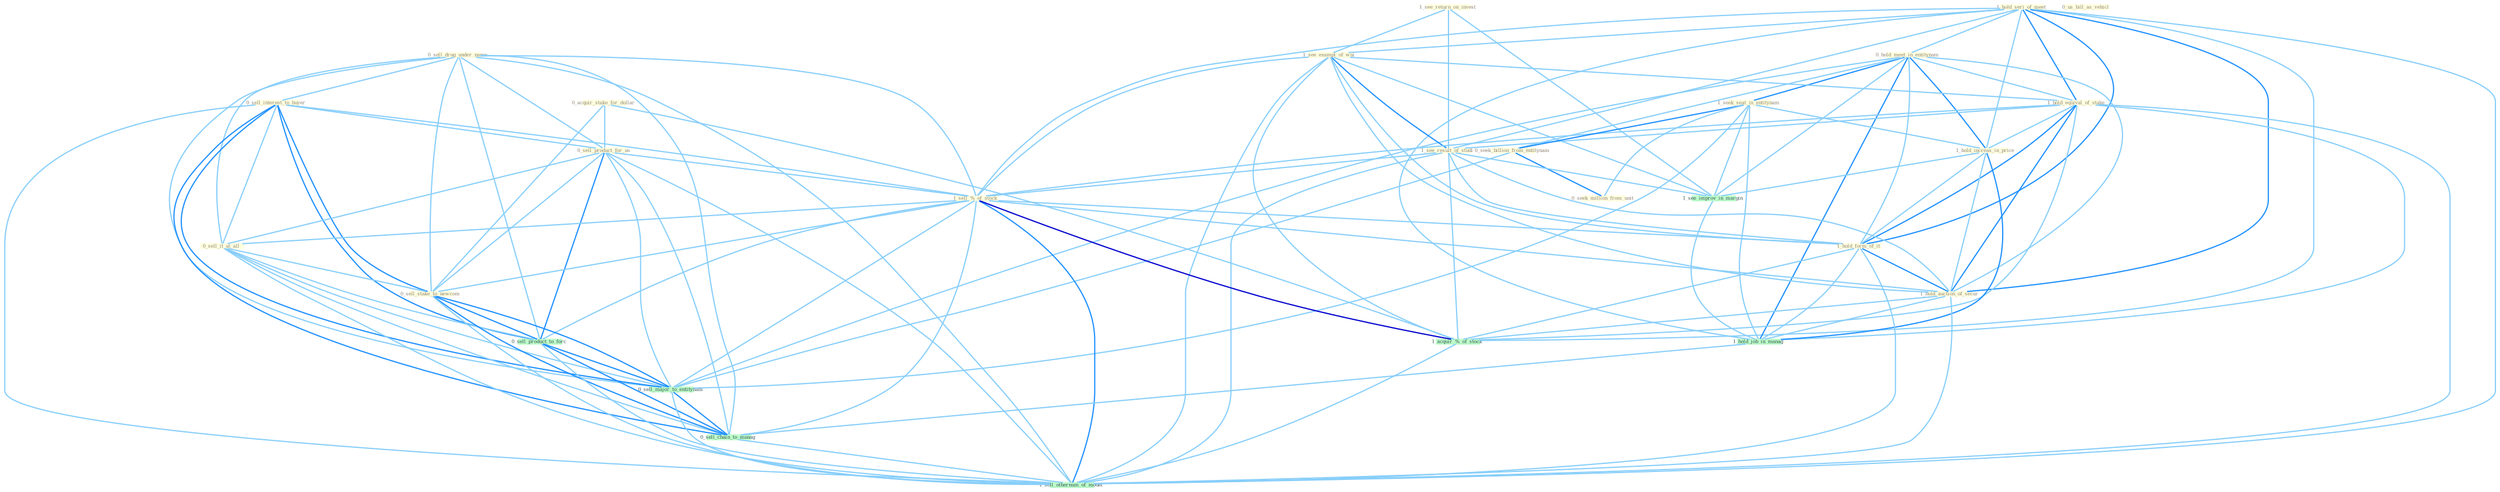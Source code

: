 Graph G{ 
    node
    [shape=polygon,style=filled,width=.5,height=.06,color="#BDFCC9",fixedsize=true,fontsize=4,
    fontcolor="#2f4f4f"];
    {node
    [color="#ffffe0", fontcolor="#8b7d6b"] "0_sell_drug_under_name " "1_see_return_on_invest " "1_hold_seri_of_meet " "0_sell_interest_to_buyer " "0_hold_meet_in_entitynam " "1_see_exampl_of_wai " "0_us_bill_as_vehicl " "0_acquir_stake_for_dollar " "0_sell_product_for_us " "1_hold_equival_of_stake " "1_seek_seat_in_entitynam " "0_seek_billion_from_entitynam " "1_hold_increas_in_price " "1_see_result_of_studi " "0_seek_million_from_unit " "1_sell_%_of_stock " "1_hold_form_of_it " "0_sell_it_at_all " "0_sell_stake_to_newcom " "1_hold_auction_of_secur "}
{node [color="#fff0f5", fontcolor="#b22222"]}
edge [color="#B0E2FF"];

	"0_sell_drug_under_name " -- "0_sell_interest_to_buyer " [w="1", color="#87cefa" ];
	"0_sell_drug_under_name " -- "0_sell_product_for_us " [w="1", color="#87cefa" ];
	"0_sell_drug_under_name " -- "1_sell_%_of_stock " [w="1", color="#87cefa" ];
	"0_sell_drug_under_name " -- "0_sell_it_at_all " [w="1", color="#87cefa" ];
	"0_sell_drug_under_name " -- "0_sell_stake_to_newcom " [w="1", color="#87cefa" ];
	"0_sell_drug_under_name " -- "0_sell_product_to_forc " [w="1", color="#87cefa" ];
	"0_sell_drug_under_name " -- "0_sell_major_to_entitynam " [w="1", color="#87cefa" ];
	"0_sell_drug_under_name " -- "0_sell_chain_to_manag " [w="1", color="#87cefa" ];
	"0_sell_drug_under_name " -- "1_sell_othernum_of_model " [w="1", color="#87cefa" ];
	"1_see_return_on_invest " -- "1_see_exampl_of_wai " [w="1", color="#87cefa" ];
	"1_see_return_on_invest " -- "1_see_result_of_studi " [w="1", color="#87cefa" ];
	"1_see_return_on_invest " -- "1_see_improv_in_margin " [w="1", color="#87cefa" ];
	"1_hold_seri_of_meet " -- "0_hold_meet_in_entitynam " [w="1", color="#87cefa" ];
	"1_hold_seri_of_meet " -- "1_see_exampl_of_wai " [w="1", color="#87cefa" ];
	"1_hold_seri_of_meet " -- "1_hold_equival_of_stake " [w="2", color="#1e90ff" , len=0.8];
	"1_hold_seri_of_meet " -- "1_hold_increas_in_price " [w="1", color="#87cefa" ];
	"1_hold_seri_of_meet " -- "1_see_result_of_studi " [w="1", color="#87cefa" ];
	"1_hold_seri_of_meet " -- "1_sell_%_of_stock " [w="1", color="#87cefa" ];
	"1_hold_seri_of_meet " -- "1_hold_form_of_it " [w="2", color="#1e90ff" , len=0.8];
	"1_hold_seri_of_meet " -- "1_hold_auction_of_secur " [w="2", color="#1e90ff" , len=0.8];
	"1_hold_seri_of_meet " -- "1_acquir_%_of_stock " [w="1", color="#87cefa" ];
	"1_hold_seri_of_meet " -- "1_hold_job_in_manag " [w="1", color="#87cefa" ];
	"1_hold_seri_of_meet " -- "1_sell_othernum_of_model " [w="1", color="#87cefa" ];
	"0_sell_interest_to_buyer " -- "0_sell_product_for_us " [w="1", color="#87cefa" ];
	"0_sell_interest_to_buyer " -- "1_sell_%_of_stock " [w="1", color="#87cefa" ];
	"0_sell_interest_to_buyer " -- "0_sell_it_at_all " [w="1", color="#87cefa" ];
	"0_sell_interest_to_buyer " -- "0_sell_stake_to_newcom " [w="2", color="#1e90ff" , len=0.8];
	"0_sell_interest_to_buyer " -- "0_sell_product_to_forc " [w="2", color="#1e90ff" , len=0.8];
	"0_sell_interest_to_buyer " -- "0_sell_major_to_entitynam " [w="2", color="#1e90ff" , len=0.8];
	"0_sell_interest_to_buyer " -- "0_sell_chain_to_manag " [w="2", color="#1e90ff" , len=0.8];
	"0_sell_interest_to_buyer " -- "1_sell_othernum_of_model " [w="1", color="#87cefa" ];
	"0_hold_meet_in_entitynam " -- "1_hold_equival_of_stake " [w="1", color="#87cefa" ];
	"0_hold_meet_in_entitynam " -- "1_seek_seat_in_entitynam " [w="2", color="#1e90ff" , len=0.8];
	"0_hold_meet_in_entitynam " -- "0_seek_billion_from_entitynam " [w="1", color="#87cefa" ];
	"0_hold_meet_in_entitynam " -- "1_hold_increas_in_price " [w="2", color="#1e90ff" , len=0.8];
	"0_hold_meet_in_entitynam " -- "1_hold_form_of_it " [w="1", color="#87cefa" ];
	"0_hold_meet_in_entitynam " -- "1_hold_auction_of_secur " [w="1", color="#87cefa" ];
	"0_hold_meet_in_entitynam " -- "1_see_improv_in_margin " [w="1", color="#87cefa" ];
	"0_hold_meet_in_entitynam " -- "1_hold_job_in_manag " [w="2", color="#1e90ff" , len=0.8];
	"0_hold_meet_in_entitynam " -- "0_sell_major_to_entitynam " [w="1", color="#87cefa" ];
	"1_see_exampl_of_wai " -- "1_hold_equival_of_stake " [w="1", color="#87cefa" ];
	"1_see_exampl_of_wai " -- "1_see_result_of_studi " [w="2", color="#1e90ff" , len=0.8];
	"1_see_exampl_of_wai " -- "1_sell_%_of_stock " [w="1", color="#87cefa" ];
	"1_see_exampl_of_wai " -- "1_hold_form_of_it " [w="1", color="#87cefa" ];
	"1_see_exampl_of_wai " -- "1_hold_auction_of_secur " [w="1", color="#87cefa" ];
	"1_see_exampl_of_wai " -- "1_see_improv_in_margin " [w="1", color="#87cefa" ];
	"1_see_exampl_of_wai " -- "1_acquir_%_of_stock " [w="1", color="#87cefa" ];
	"1_see_exampl_of_wai " -- "1_sell_othernum_of_model " [w="1", color="#87cefa" ];
	"0_acquir_stake_for_dollar " -- "0_sell_product_for_us " [w="1", color="#87cefa" ];
	"0_acquir_stake_for_dollar " -- "0_sell_stake_to_newcom " [w="1", color="#87cefa" ];
	"0_acquir_stake_for_dollar " -- "1_acquir_%_of_stock " [w="1", color="#87cefa" ];
	"0_sell_product_for_us " -- "1_sell_%_of_stock " [w="1", color="#87cefa" ];
	"0_sell_product_for_us " -- "0_sell_it_at_all " [w="1", color="#87cefa" ];
	"0_sell_product_for_us " -- "0_sell_stake_to_newcom " [w="1", color="#87cefa" ];
	"0_sell_product_for_us " -- "0_sell_product_to_forc " [w="2", color="#1e90ff" , len=0.8];
	"0_sell_product_for_us " -- "0_sell_major_to_entitynam " [w="1", color="#87cefa" ];
	"0_sell_product_for_us " -- "0_sell_chain_to_manag " [w="1", color="#87cefa" ];
	"0_sell_product_for_us " -- "1_sell_othernum_of_model " [w="1", color="#87cefa" ];
	"1_hold_equival_of_stake " -- "1_hold_increas_in_price " [w="1", color="#87cefa" ];
	"1_hold_equival_of_stake " -- "1_see_result_of_studi " [w="1", color="#87cefa" ];
	"1_hold_equival_of_stake " -- "1_sell_%_of_stock " [w="1", color="#87cefa" ];
	"1_hold_equival_of_stake " -- "1_hold_form_of_it " [w="2", color="#1e90ff" , len=0.8];
	"1_hold_equival_of_stake " -- "1_hold_auction_of_secur " [w="2", color="#1e90ff" , len=0.8];
	"1_hold_equival_of_stake " -- "1_acquir_%_of_stock " [w="1", color="#87cefa" ];
	"1_hold_equival_of_stake " -- "1_hold_job_in_manag " [w="1", color="#87cefa" ];
	"1_hold_equival_of_stake " -- "1_sell_othernum_of_model " [w="1", color="#87cefa" ];
	"1_seek_seat_in_entitynam " -- "0_seek_billion_from_entitynam " [w="2", color="#1e90ff" , len=0.8];
	"1_seek_seat_in_entitynam " -- "1_hold_increas_in_price " [w="1", color="#87cefa" ];
	"1_seek_seat_in_entitynam " -- "0_seek_million_from_unit " [w="1", color="#87cefa" ];
	"1_seek_seat_in_entitynam " -- "1_see_improv_in_margin " [w="1", color="#87cefa" ];
	"1_seek_seat_in_entitynam " -- "1_hold_job_in_manag " [w="1", color="#87cefa" ];
	"1_seek_seat_in_entitynam " -- "0_sell_major_to_entitynam " [w="1", color="#87cefa" ];
	"0_seek_billion_from_entitynam " -- "0_seek_million_from_unit " [w="2", color="#1e90ff" , len=0.8];
	"0_seek_billion_from_entitynam " -- "0_sell_major_to_entitynam " [w="1", color="#87cefa" ];
	"1_hold_increas_in_price " -- "1_hold_form_of_it " [w="1", color="#87cefa" ];
	"1_hold_increas_in_price " -- "1_hold_auction_of_secur " [w="1", color="#87cefa" ];
	"1_hold_increas_in_price " -- "1_see_improv_in_margin " [w="1", color="#87cefa" ];
	"1_hold_increas_in_price " -- "1_hold_job_in_manag " [w="2", color="#1e90ff" , len=0.8];
	"1_see_result_of_studi " -- "1_sell_%_of_stock " [w="1", color="#87cefa" ];
	"1_see_result_of_studi " -- "1_hold_form_of_it " [w="1", color="#87cefa" ];
	"1_see_result_of_studi " -- "1_hold_auction_of_secur " [w="1", color="#87cefa" ];
	"1_see_result_of_studi " -- "1_see_improv_in_margin " [w="1", color="#87cefa" ];
	"1_see_result_of_studi " -- "1_acquir_%_of_stock " [w="1", color="#87cefa" ];
	"1_see_result_of_studi " -- "1_sell_othernum_of_model " [w="1", color="#87cefa" ];
	"1_sell_%_of_stock " -- "1_hold_form_of_it " [w="1", color="#87cefa" ];
	"1_sell_%_of_stock " -- "0_sell_it_at_all " [w="1", color="#87cefa" ];
	"1_sell_%_of_stock " -- "0_sell_stake_to_newcom " [w="1", color="#87cefa" ];
	"1_sell_%_of_stock " -- "1_hold_auction_of_secur " [w="1", color="#87cefa" ];
	"1_sell_%_of_stock " -- "1_acquir_%_of_stock " [w="3", color="#0000cd" , len=0.6];
	"1_sell_%_of_stock " -- "0_sell_product_to_forc " [w="1", color="#87cefa" ];
	"1_sell_%_of_stock " -- "0_sell_major_to_entitynam " [w="1", color="#87cefa" ];
	"1_sell_%_of_stock " -- "0_sell_chain_to_manag " [w="1", color="#87cefa" ];
	"1_sell_%_of_stock " -- "1_sell_othernum_of_model " [w="2", color="#1e90ff" , len=0.8];
	"1_hold_form_of_it " -- "1_hold_auction_of_secur " [w="2", color="#1e90ff" , len=0.8];
	"1_hold_form_of_it " -- "1_acquir_%_of_stock " [w="1", color="#87cefa" ];
	"1_hold_form_of_it " -- "1_hold_job_in_manag " [w="1", color="#87cefa" ];
	"1_hold_form_of_it " -- "1_sell_othernum_of_model " [w="1", color="#87cefa" ];
	"0_sell_it_at_all " -- "0_sell_stake_to_newcom " [w="1", color="#87cefa" ];
	"0_sell_it_at_all " -- "0_sell_product_to_forc " [w="1", color="#87cefa" ];
	"0_sell_it_at_all " -- "0_sell_major_to_entitynam " [w="1", color="#87cefa" ];
	"0_sell_it_at_all " -- "0_sell_chain_to_manag " [w="1", color="#87cefa" ];
	"0_sell_it_at_all " -- "1_sell_othernum_of_model " [w="1", color="#87cefa" ];
	"0_sell_stake_to_newcom " -- "0_sell_product_to_forc " [w="2", color="#1e90ff" , len=0.8];
	"0_sell_stake_to_newcom " -- "0_sell_major_to_entitynam " [w="2", color="#1e90ff" , len=0.8];
	"0_sell_stake_to_newcom " -- "0_sell_chain_to_manag " [w="2", color="#1e90ff" , len=0.8];
	"0_sell_stake_to_newcom " -- "1_sell_othernum_of_model " [w="1", color="#87cefa" ];
	"1_hold_auction_of_secur " -- "1_acquir_%_of_stock " [w="1", color="#87cefa" ];
	"1_hold_auction_of_secur " -- "1_hold_job_in_manag " [w="1", color="#87cefa" ];
	"1_hold_auction_of_secur " -- "1_sell_othernum_of_model " [w="1", color="#87cefa" ];
	"1_see_improv_in_margin " -- "1_hold_job_in_manag " [w="1", color="#87cefa" ];
	"1_acquir_%_of_stock " -- "1_sell_othernum_of_model " [w="1", color="#87cefa" ];
	"1_hold_job_in_manag " -- "0_sell_chain_to_manag " [w="1", color="#87cefa" ];
	"0_sell_product_to_forc " -- "0_sell_major_to_entitynam " [w="2", color="#1e90ff" , len=0.8];
	"0_sell_product_to_forc " -- "0_sell_chain_to_manag " [w="2", color="#1e90ff" , len=0.8];
	"0_sell_product_to_forc " -- "1_sell_othernum_of_model " [w="1", color="#87cefa" ];
	"0_sell_major_to_entitynam " -- "0_sell_chain_to_manag " [w="2", color="#1e90ff" , len=0.8];
	"0_sell_major_to_entitynam " -- "1_sell_othernum_of_model " [w="1", color="#87cefa" ];
	"0_sell_chain_to_manag " -- "1_sell_othernum_of_model " [w="1", color="#87cefa" ];
}